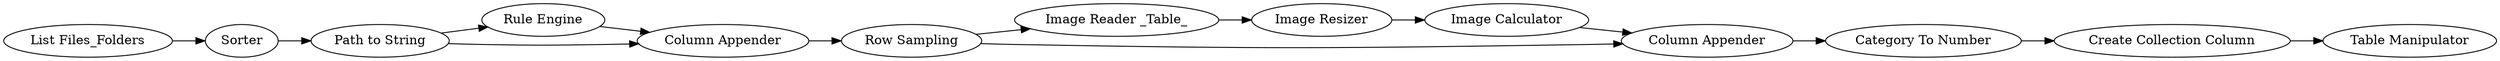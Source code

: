 digraph {
	1 [label="List Files_Folders"]
	2 [label="Image Reader _Table_"]
	3 [label=Sorter]
	4 [label="Rule Engine"]
	5 [label="Path to String"]
	6 [label="Image Resizer"]
	8 [label="Column Appender"]
	10 [label="Create Collection Column"]
	20 [label="Image Calculator"]
	24 [label="Row Sampling"]
	25 [label="Column Appender"]
	26 [label="Table Manipulator"]
	27 [label="Category To Number"]
	1 -> 3
	2 -> 6
	3 -> 5
	4 -> 25
	5 -> 4
	5 -> 25
	6 -> 20
	8 -> 27
	10 -> 26
	20 -> 8
	24 -> 2
	24 -> 8
	25 -> 24
	27 -> 10
	rankdir=LR
}
